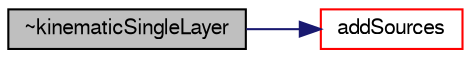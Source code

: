 digraph "~kinematicSingleLayer"
{
  bgcolor="transparent";
  edge [fontname="FreeSans",fontsize="10",labelfontname="FreeSans",labelfontsize="10"];
  node [fontname="FreeSans",fontsize="10",shape=record];
  rankdir="LR";
  Node65 [label="~kinematicSingleLayer",height=0.2,width=0.4,color="black", fillcolor="grey75", style="filled", fontcolor="black"];
  Node65 -> Node66 [color="midnightblue",fontsize="10",style="solid",fontname="FreeSans"];
  Node66 [label="addSources",height=0.2,width=0.4,color="red",URL="$a29042.html#a3fd6172107cc810cab8f62c8b8177ba7",tooltip="External hook to add sources to the film. "];
}
